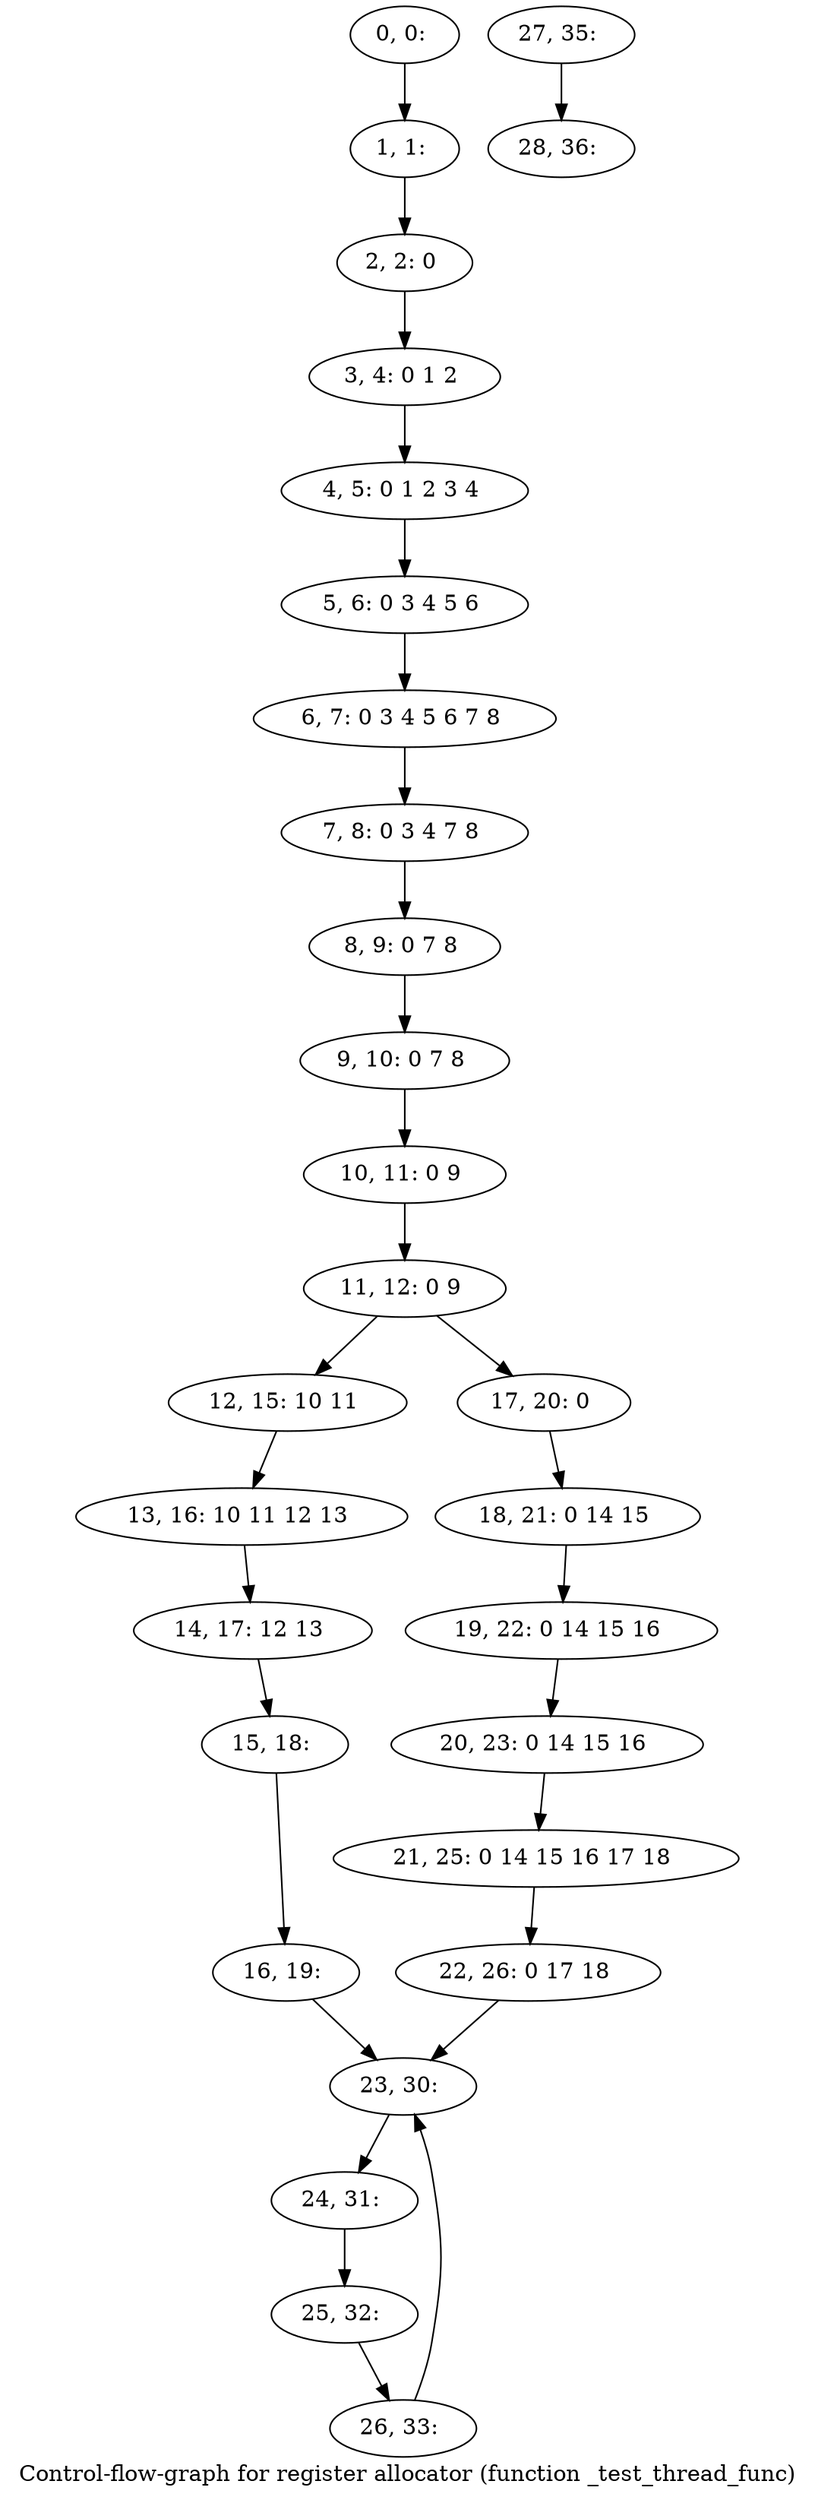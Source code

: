 digraph G {
graph [label="Control-flow-graph for register allocator (function _test_thread_func)"]
0[label="0, 0: "];
1[label="1, 1: "];
2[label="2, 2: 0 "];
3[label="3, 4: 0 1 2 "];
4[label="4, 5: 0 1 2 3 4 "];
5[label="5, 6: 0 3 4 5 6 "];
6[label="6, 7: 0 3 4 5 6 7 8 "];
7[label="7, 8: 0 3 4 7 8 "];
8[label="8, 9: 0 7 8 "];
9[label="9, 10: 0 7 8 "];
10[label="10, 11: 0 9 "];
11[label="11, 12: 0 9 "];
12[label="12, 15: 10 11 "];
13[label="13, 16: 10 11 12 13 "];
14[label="14, 17: 12 13 "];
15[label="15, 18: "];
16[label="16, 19: "];
17[label="17, 20: 0 "];
18[label="18, 21: 0 14 15 "];
19[label="19, 22: 0 14 15 16 "];
20[label="20, 23: 0 14 15 16 "];
21[label="21, 25: 0 14 15 16 17 18 "];
22[label="22, 26: 0 17 18 "];
23[label="23, 30: "];
24[label="24, 31: "];
25[label="25, 32: "];
26[label="26, 33: "];
27[label="27, 35: "];
28[label="28, 36: "];
0->1 ;
1->2 ;
2->3 ;
3->4 ;
4->5 ;
5->6 ;
6->7 ;
7->8 ;
8->9 ;
9->10 ;
10->11 ;
11->12 ;
11->17 ;
12->13 ;
13->14 ;
14->15 ;
15->16 ;
16->23 ;
17->18 ;
18->19 ;
19->20 ;
20->21 ;
21->22 ;
22->23 ;
23->24 ;
24->25 ;
25->26 ;
26->23 ;
27->28 ;
}
